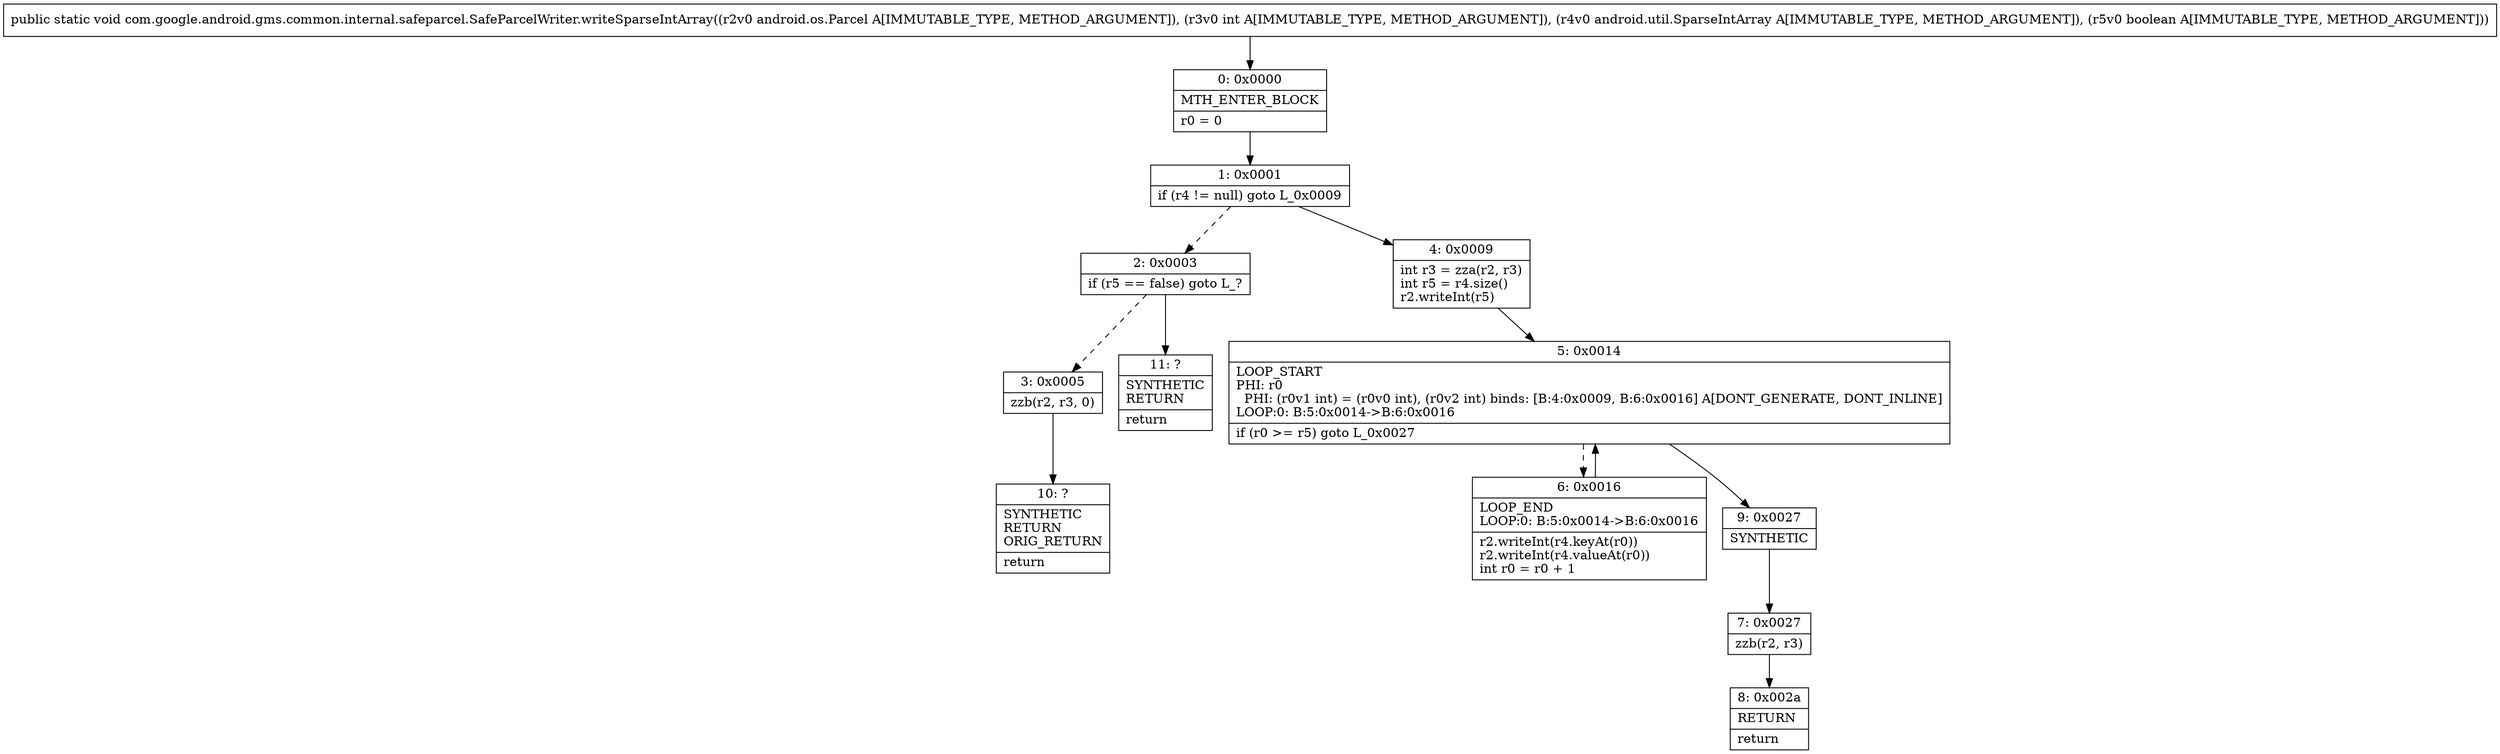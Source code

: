digraph "CFG forcom.google.android.gms.common.internal.safeparcel.SafeParcelWriter.writeSparseIntArray(Landroid\/os\/Parcel;ILandroid\/util\/SparseIntArray;Z)V" {
Node_0 [shape=record,label="{0\:\ 0x0000|MTH_ENTER_BLOCK\l|r0 = 0\l}"];
Node_1 [shape=record,label="{1\:\ 0x0001|if (r4 != null) goto L_0x0009\l}"];
Node_2 [shape=record,label="{2\:\ 0x0003|if (r5 == false) goto L_?\l}"];
Node_3 [shape=record,label="{3\:\ 0x0005|zzb(r2, r3, 0)\l}"];
Node_4 [shape=record,label="{4\:\ 0x0009|int r3 = zza(r2, r3)\lint r5 = r4.size()\lr2.writeInt(r5)\l}"];
Node_5 [shape=record,label="{5\:\ 0x0014|LOOP_START\lPHI: r0 \l  PHI: (r0v1 int) = (r0v0 int), (r0v2 int) binds: [B:4:0x0009, B:6:0x0016] A[DONT_GENERATE, DONT_INLINE]\lLOOP:0: B:5:0x0014\-\>B:6:0x0016\l|if (r0 \>= r5) goto L_0x0027\l}"];
Node_6 [shape=record,label="{6\:\ 0x0016|LOOP_END\lLOOP:0: B:5:0x0014\-\>B:6:0x0016\l|r2.writeInt(r4.keyAt(r0))\lr2.writeInt(r4.valueAt(r0))\lint r0 = r0 + 1\l}"];
Node_7 [shape=record,label="{7\:\ 0x0027|zzb(r2, r3)\l}"];
Node_8 [shape=record,label="{8\:\ 0x002a|RETURN\l|return\l}"];
Node_9 [shape=record,label="{9\:\ 0x0027|SYNTHETIC\l}"];
Node_10 [shape=record,label="{10\:\ ?|SYNTHETIC\lRETURN\lORIG_RETURN\l|return\l}"];
Node_11 [shape=record,label="{11\:\ ?|SYNTHETIC\lRETURN\l|return\l}"];
MethodNode[shape=record,label="{public static void com.google.android.gms.common.internal.safeparcel.SafeParcelWriter.writeSparseIntArray((r2v0 android.os.Parcel A[IMMUTABLE_TYPE, METHOD_ARGUMENT]), (r3v0 int A[IMMUTABLE_TYPE, METHOD_ARGUMENT]), (r4v0 android.util.SparseIntArray A[IMMUTABLE_TYPE, METHOD_ARGUMENT]), (r5v0 boolean A[IMMUTABLE_TYPE, METHOD_ARGUMENT])) }"];
MethodNode -> Node_0;
Node_0 -> Node_1;
Node_1 -> Node_2[style=dashed];
Node_1 -> Node_4;
Node_2 -> Node_3[style=dashed];
Node_2 -> Node_11;
Node_3 -> Node_10;
Node_4 -> Node_5;
Node_5 -> Node_6[style=dashed];
Node_5 -> Node_9;
Node_6 -> Node_5;
Node_7 -> Node_8;
Node_9 -> Node_7;
}

